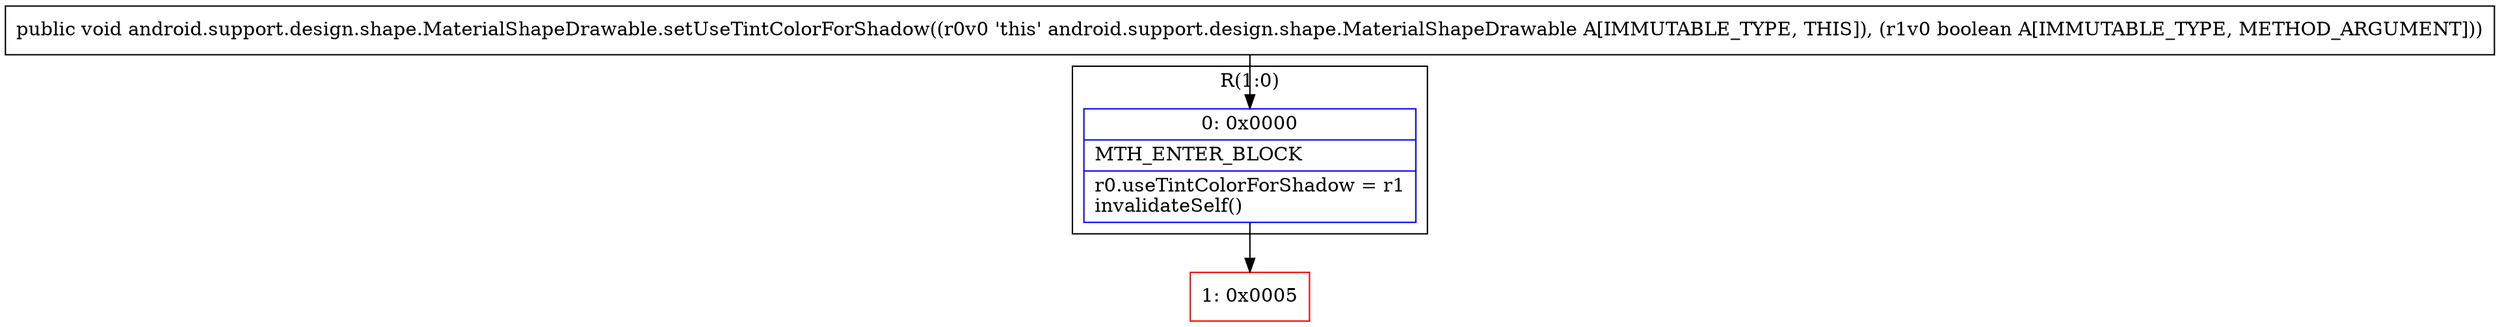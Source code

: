 digraph "CFG forandroid.support.design.shape.MaterialShapeDrawable.setUseTintColorForShadow(Z)V" {
subgraph cluster_Region_1636101741 {
label = "R(1:0)";
node [shape=record,color=blue];
Node_0 [shape=record,label="{0\:\ 0x0000|MTH_ENTER_BLOCK\l|r0.useTintColorForShadow = r1\linvalidateSelf()\l}"];
}
Node_1 [shape=record,color=red,label="{1\:\ 0x0005}"];
MethodNode[shape=record,label="{public void android.support.design.shape.MaterialShapeDrawable.setUseTintColorForShadow((r0v0 'this' android.support.design.shape.MaterialShapeDrawable A[IMMUTABLE_TYPE, THIS]), (r1v0 boolean A[IMMUTABLE_TYPE, METHOD_ARGUMENT])) }"];
MethodNode -> Node_0;
Node_0 -> Node_1;
}

